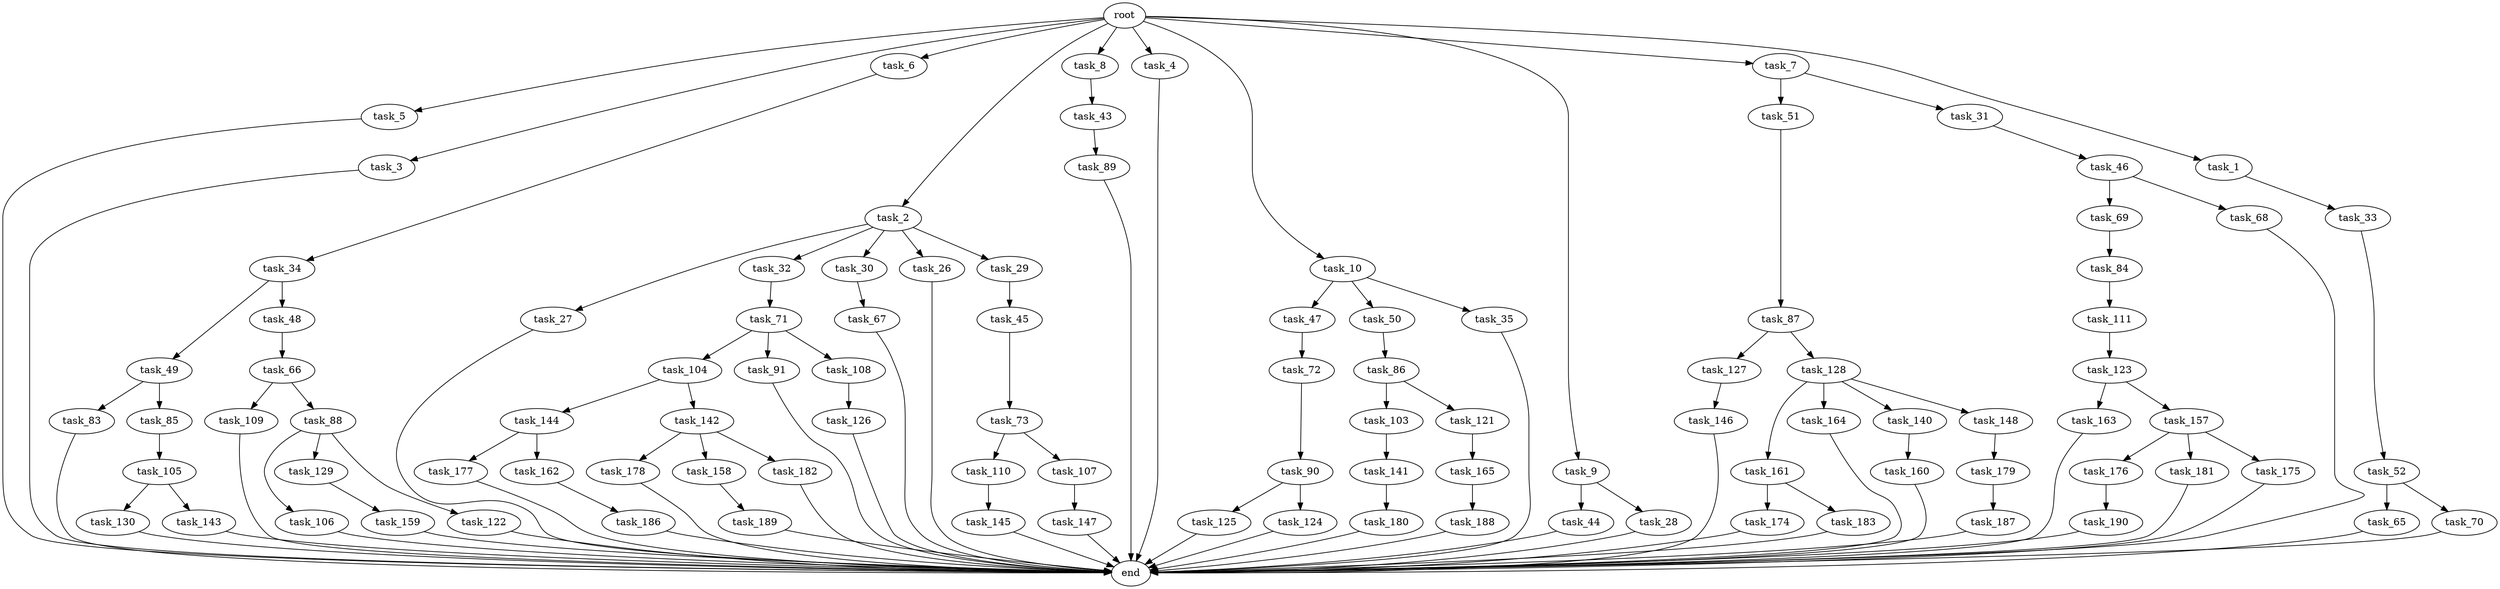 digraph G {
  task_73 [size="42090679500.800003"];
  task_65 [size="13743895347.200001"];
  task_45 [size="7730941132.800000"];
  task_89 [size="3435973836.800000"];
  task_5 [size="102.400000"];
  task_47 [size="85899345920.000000"];
  task_90 [size="85899345920.000000"];
  task_3 [size="102.400000"];
  task_6 [size="102.400000"];
  task_141 [size="54975581388.800003"];
  task_2 [size="102.400000"];
  task_8 [size="102.400000"];
  task_44 [size="30923764531.200001"];
  task_163 [size="85899345920.000000"];
  task_69 [size="54975581388.800003"];
  task_84 [size="69578470195.199997"];
  task_49 [size="54975581388.800003"];
  task_187 [size="3435973836.800000"];
  task_86 [size="54975581388.800003"];
  task_145 [size="69578470195.199997"];
  task_43 [size="7730941132.800000"];
  task_34 [size="30923764531.200001"];
  task_33 [size="13743895347.200001"];
  task_130 [size="69578470195.199997"];
  task_189 [size="69578470195.199997"];
  task_71 [size="42090679500.800003"];
  task_160 [size="54975581388.800003"];
  task_105 [size="30923764531.200001"];
  task_48 [size="54975581388.800003"];
  task_4 [size="102.400000"];
  task_104 [size="85899345920.000000"];
  task_176 [size="69578470195.199997"];
  task_181 [size="69578470195.199997"];
  task_174 [size="54975581388.800003"];
  task_177 [size="13743895347.200001"];
  task_109 [size="3435973836.800000"];
  task_144 [size="13743895347.200001"];
  task_50 [size="85899345920.000000"];
  task_10 [size="102.400000"];
  task_161 [size="69578470195.199997"];
  task_127 [size="54975581388.800003"];
  task_83 [size="54975581388.800003"];
  task_147 [size="69578470195.199997"];
  task_103 [size="30923764531.200001"];
  task_110 [size="3435973836.800000"];
  task_9 [size="102.400000"];
  task_46 [size="30923764531.200001"];
  task_85 [size="54975581388.800003"];
  task_121 [size="30923764531.200001"];
  task_186 [size="85899345920.000000"];
  task_107 [size="3435973836.800000"];
  task_126 [size="69578470195.199997"];
  task_27 [size="13743895347.200001"];
  task_179 [size="85899345920.000000"];
  end [size="0.000000"];
  task_143 [size="69578470195.199997"];
  task_51 [size="42090679500.800003"];
  task_66 [size="30923764531.200001"];
  task_142 [size="13743895347.200001"];
  root [size="0.000000"];
  task_106 [size="30923764531.200001"];
  task_146 [size="69578470195.199997"];
  task_32 [size="13743895347.200001"];
  task_30 [size="13743895347.200001"];
  task_188 [size="85899345920.000000"];
  task_72 [size="42090679500.800003"];
  task_180 [size="69578470195.199997"];
  task_129 [size="30923764531.200001"];
  task_88 [size="3435973836.800000"];
  task_26 [size="13743895347.200001"];
  task_190 [size="3435973836.800000"];
  task_162 [size="13743895347.200001"];
  task_87 [size="21474836480.000000"];
  task_29 [size="13743895347.200001"];
  task_31 [size="42090679500.800003"];
  task_165 [size="13743895347.200001"];
  task_122 [size="30923764531.200001"];
  task_175 [size="69578470195.199997"];
  task_52 [size="85899345920.000000"];
  task_91 [size="85899345920.000000"];
  task_111 [size="13743895347.200001"];
  task_35 [size="85899345920.000000"];
  task_28 [size="30923764531.200001"];
  task_67 [size="69578470195.199997"];
  task_178 [size="54975581388.800003"];
  task_159 [size="54975581388.800003"];
  task_125 [size="85899345920.000000"];
  task_158 [size="54975581388.800003"];
  task_7 [size="102.400000"];
  task_157 [size="85899345920.000000"];
  task_164 [size="69578470195.199997"];
  task_140 [size="69578470195.199997"];
  task_128 [size="54975581388.800003"];
  task_148 [size="69578470195.199997"];
  task_1 [size="102.400000"];
  task_108 [size="85899345920.000000"];
  task_68 [size="54975581388.800003"];
  task_183 [size="54975581388.800003"];
  task_182 [size="54975581388.800003"];
  task_70 [size="13743895347.200001"];
  task_124 [size="85899345920.000000"];
  task_123 [size="13743895347.200001"];

  task_73 -> task_107 [size="33554432.000000"];
  task_73 -> task_110 [size="33554432.000000"];
  task_65 -> end [size="1.000000"];
  task_45 -> task_73 [size="411041792.000000"];
  task_89 -> end [size="1.000000"];
  task_5 -> end [size="1.000000"];
  task_47 -> task_72 [size="411041792.000000"];
  task_90 -> task_124 [size="838860800.000000"];
  task_90 -> task_125 [size="838860800.000000"];
  task_3 -> end [size="1.000000"];
  task_6 -> task_34 [size="301989888.000000"];
  task_141 -> task_180 [size="679477248.000000"];
  task_2 -> task_30 [size="134217728.000000"];
  task_2 -> task_26 [size="134217728.000000"];
  task_2 -> task_29 [size="134217728.000000"];
  task_2 -> task_27 [size="134217728.000000"];
  task_2 -> task_32 [size="134217728.000000"];
  task_8 -> task_43 [size="75497472.000000"];
  task_44 -> end [size="1.000000"];
  task_163 -> end [size="1.000000"];
  task_69 -> task_84 [size="679477248.000000"];
  task_84 -> task_111 [size="134217728.000000"];
  task_49 -> task_83 [size="536870912.000000"];
  task_49 -> task_85 [size="536870912.000000"];
  task_187 -> end [size="1.000000"];
  task_86 -> task_103 [size="301989888.000000"];
  task_86 -> task_121 [size="301989888.000000"];
  task_145 -> end [size="1.000000"];
  task_43 -> task_89 [size="33554432.000000"];
  task_34 -> task_49 [size="536870912.000000"];
  task_34 -> task_48 [size="536870912.000000"];
  task_33 -> task_52 [size="838860800.000000"];
  task_130 -> end [size="1.000000"];
  task_189 -> end [size="1.000000"];
  task_71 -> task_91 [size="838860800.000000"];
  task_71 -> task_104 [size="838860800.000000"];
  task_71 -> task_108 [size="838860800.000000"];
  task_160 -> end [size="1.000000"];
  task_105 -> task_130 [size="679477248.000000"];
  task_105 -> task_143 [size="679477248.000000"];
  task_48 -> task_66 [size="301989888.000000"];
  task_4 -> end [size="1.000000"];
  task_104 -> task_142 [size="134217728.000000"];
  task_104 -> task_144 [size="134217728.000000"];
  task_176 -> task_190 [size="33554432.000000"];
  task_181 -> end [size="1.000000"];
  task_174 -> end [size="1.000000"];
  task_177 -> end [size="1.000000"];
  task_109 -> end [size="1.000000"];
  task_144 -> task_162 [size="134217728.000000"];
  task_144 -> task_177 [size="134217728.000000"];
  task_50 -> task_86 [size="536870912.000000"];
  task_10 -> task_47 [size="838860800.000000"];
  task_10 -> task_50 [size="838860800.000000"];
  task_10 -> task_35 [size="838860800.000000"];
  task_161 -> task_174 [size="536870912.000000"];
  task_161 -> task_183 [size="536870912.000000"];
  task_127 -> task_146 [size="679477248.000000"];
  task_83 -> end [size="1.000000"];
  task_147 -> end [size="1.000000"];
  task_103 -> task_141 [size="536870912.000000"];
  task_110 -> task_145 [size="679477248.000000"];
  task_9 -> task_28 [size="301989888.000000"];
  task_9 -> task_44 [size="301989888.000000"];
  task_46 -> task_68 [size="536870912.000000"];
  task_46 -> task_69 [size="536870912.000000"];
  task_85 -> task_105 [size="301989888.000000"];
  task_121 -> task_165 [size="134217728.000000"];
  task_186 -> end [size="1.000000"];
  task_107 -> task_147 [size="679477248.000000"];
  task_126 -> end [size="1.000000"];
  task_27 -> end [size="1.000000"];
  task_179 -> task_187 [size="33554432.000000"];
  task_143 -> end [size="1.000000"];
  task_51 -> task_87 [size="209715200.000000"];
  task_66 -> task_88 [size="33554432.000000"];
  task_66 -> task_109 [size="33554432.000000"];
  task_142 -> task_182 [size="536870912.000000"];
  task_142 -> task_158 [size="536870912.000000"];
  task_142 -> task_178 [size="536870912.000000"];
  root -> task_8 [size="1.000000"];
  root -> task_9 [size="1.000000"];
  root -> task_3 [size="1.000000"];
  root -> task_7 [size="1.000000"];
  root -> task_6 [size="1.000000"];
  root -> task_1 [size="1.000000"];
  root -> task_10 [size="1.000000"];
  root -> task_5 [size="1.000000"];
  root -> task_2 [size="1.000000"];
  root -> task_4 [size="1.000000"];
  task_106 -> end [size="1.000000"];
  task_146 -> end [size="1.000000"];
  task_32 -> task_71 [size="411041792.000000"];
  task_30 -> task_67 [size="679477248.000000"];
  task_188 -> end [size="1.000000"];
  task_72 -> task_90 [size="838860800.000000"];
  task_180 -> end [size="1.000000"];
  task_129 -> task_159 [size="536870912.000000"];
  task_88 -> task_106 [size="301989888.000000"];
  task_88 -> task_122 [size="301989888.000000"];
  task_88 -> task_129 [size="301989888.000000"];
  task_26 -> end [size="1.000000"];
  task_190 -> end [size="1.000000"];
  task_162 -> task_186 [size="838860800.000000"];
  task_87 -> task_127 [size="536870912.000000"];
  task_87 -> task_128 [size="536870912.000000"];
  task_29 -> task_45 [size="75497472.000000"];
  task_31 -> task_46 [size="301989888.000000"];
  task_165 -> task_188 [size="838860800.000000"];
  task_122 -> end [size="1.000000"];
  task_175 -> end [size="1.000000"];
  task_52 -> task_65 [size="134217728.000000"];
  task_52 -> task_70 [size="134217728.000000"];
  task_91 -> end [size="1.000000"];
  task_111 -> task_123 [size="134217728.000000"];
  task_35 -> end [size="1.000000"];
  task_28 -> end [size="1.000000"];
  task_67 -> end [size="1.000000"];
  task_178 -> end [size="1.000000"];
  task_159 -> end [size="1.000000"];
  task_125 -> end [size="1.000000"];
  task_158 -> task_189 [size="679477248.000000"];
  task_7 -> task_31 [size="411041792.000000"];
  task_7 -> task_51 [size="411041792.000000"];
  task_157 -> task_181 [size="679477248.000000"];
  task_157 -> task_176 [size="679477248.000000"];
  task_157 -> task_175 [size="679477248.000000"];
  task_164 -> end [size="1.000000"];
  task_140 -> task_160 [size="536870912.000000"];
  task_128 -> task_148 [size="679477248.000000"];
  task_128 -> task_161 [size="679477248.000000"];
  task_128 -> task_164 [size="679477248.000000"];
  task_128 -> task_140 [size="679477248.000000"];
  task_148 -> task_179 [size="838860800.000000"];
  task_1 -> task_33 [size="134217728.000000"];
  task_108 -> task_126 [size="679477248.000000"];
  task_68 -> end [size="1.000000"];
  task_183 -> end [size="1.000000"];
  task_182 -> end [size="1.000000"];
  task_70 -> end [size="1.000000"];
  task_124 -> end [size="1.000000"];
  task_123 -> task_157 [size="838860800.000000"];
  task_123 -> task_163 [size="838860800.000000"];
}
